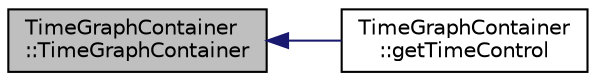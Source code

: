 digraph "TimeGraphContainer::TimeGraphContainer"
{
 // INTERACTIVE_SVG=YES
  edge [fontname="Helvetica",fontsize="10",labelfontname="Helvetica",labelfontsize="10"];
  node [fontname="Helvetica",fontsize="10",shape=record];
  rankdir="LR";
  Node1 [label="TimeGraphContainer\l::TimeGraphContainer",height=0.2,width=0.4,color="black", fillcolor="grey75", style="filled", fontcolor="black"];
  Node1 -> Node2 [dir="back",color="midnightblue",fontsize="10",style="solid",fontname="Helvetica"];
  Node2 [label="TimeGraphContainer\l::getTimeControl",height=0.2,width=0.4,color="black", fillcolor="white", style="filled",URL="$dd/d73/class_time_graph_container.html#ad6edfa2365cd2207b53d53f04af0fef0"];
}
